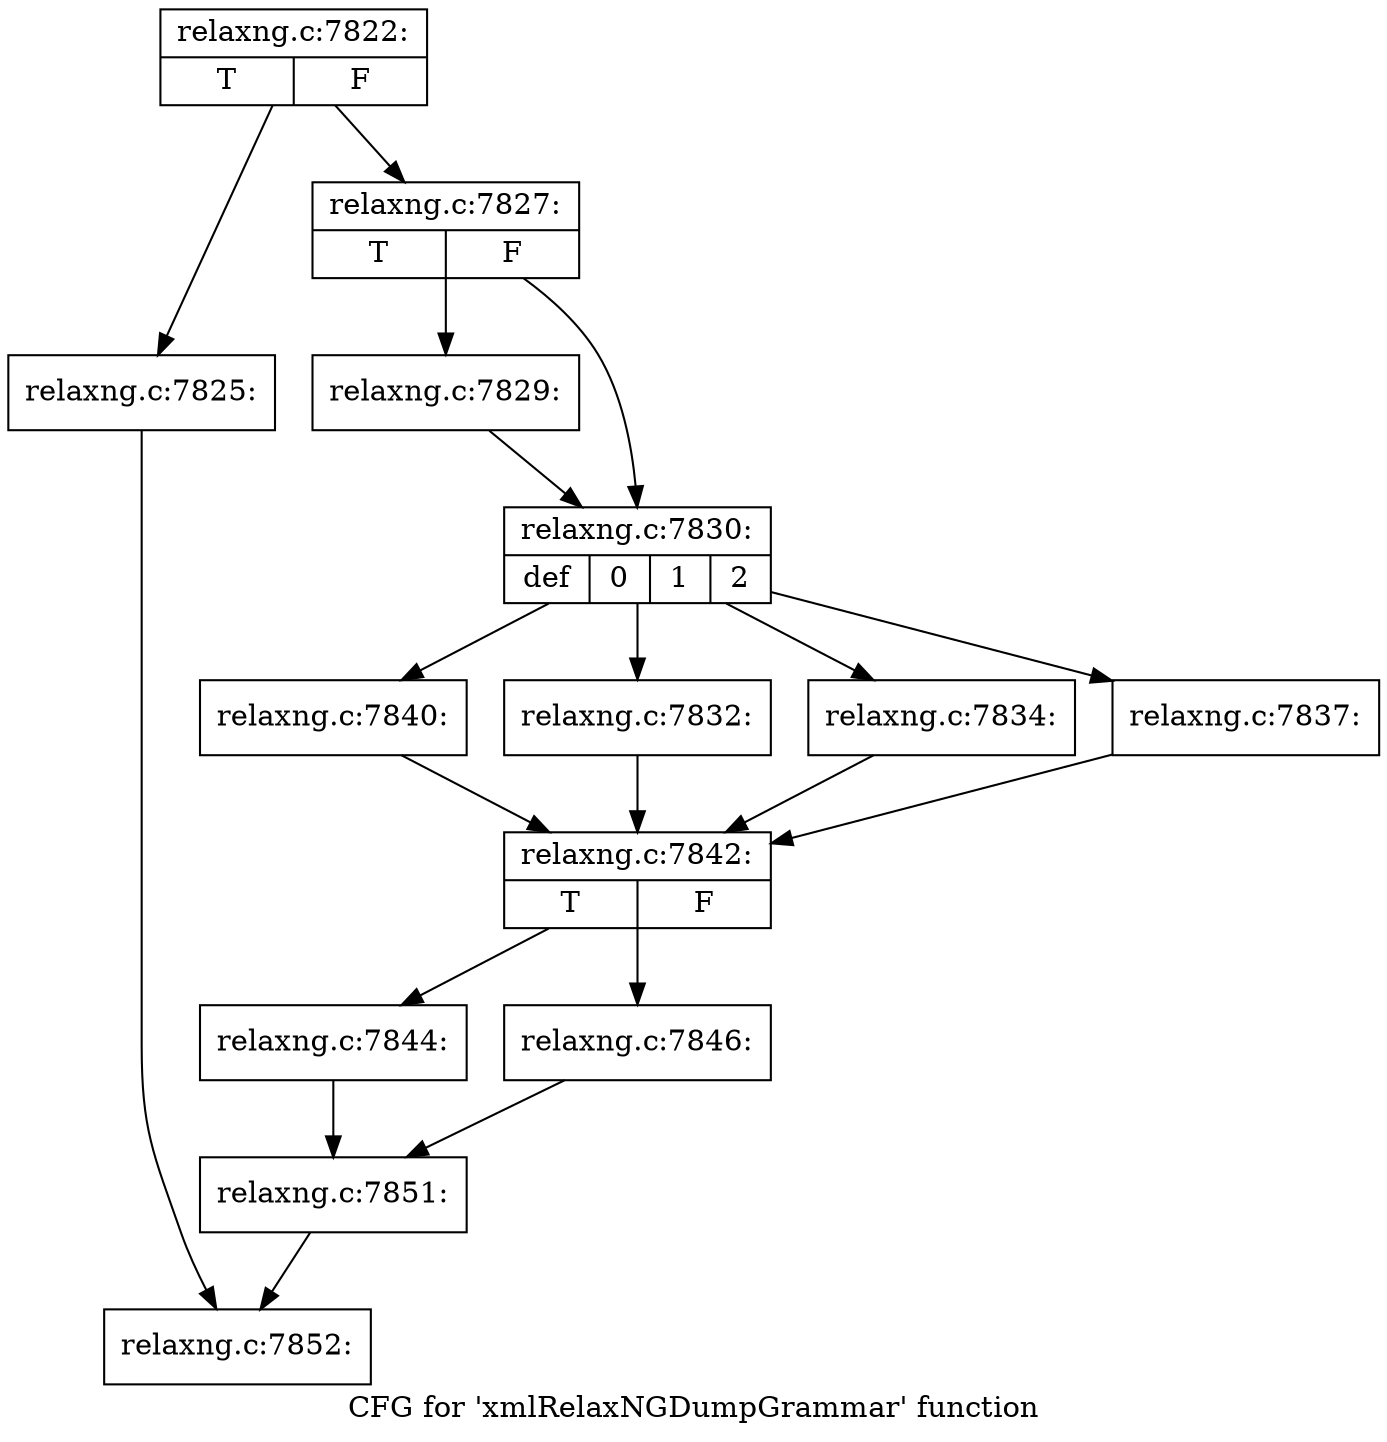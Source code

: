 digraph "CFG for 'xmlRelaxNGDumpGrammar' function" {
	label="CFG for 'xmlRelaxNGDumpGrammar' function";

	Node0x3e82090 [shape=record,label="{relaxng.c:7822:|{<s0>T|<s1>F}}"];
	Node0x3e82090 -> Node0x3eb6160;
	Node0x3e82090 -> Node0x3eb61b0;
	Node0x3eb6160 [shape=record,label="{relaxng.c:7825:}"];
	Node0x3eb6160 -> Node0x3eb1e70;
	Node0x3eb61b0 [shape=record,label="{relaxng.c:7827:|{<s0>T|<s1>F}}"];
	Node0x3eb61b0 -> Node0x3eb6890;
	Node0x3eb61b0 -> Node0x3eb68e0;
	Node0x3eb6890 [shape=record,label="{relaxng.c:7829:}"];
	Node0x3eb6890 -> Node0x3eb68e0;
	Node0x3eb68e0 [shape=record,label="{relaxng.c:7830:|{<s0>def|<s1>0|<s2>1|<s3>2}}"];
	Node0x3eb68e0 -> Node0x3eb70c0;
	Node0x3eb68e0 -> Node0x3eb7400;
	Node0x3eb68e0 -> Node0x3eb74e0;
	Node0x3eb68e0 -> Node0x3eb78f0;
	Node0x3eb7400 [shape=record,label="{relaxng.c:7832:}"];
	Node0x3eb7400 -> Node0x3eb6eb0;
	Node0x3eb74e0 [shape=record,label="{relaxng.c:7834:}"];
	Node0x3eb74e0 -> Node0x3eb6eb0;
	Node0x3eb78f0 [shape=record,label="{relaxng.c:7837:}"];
	Node0x3eb78f0 -> Node0x3eb6eb0;
	Node0x3eb70c0 [shape=record,label="{relaxng.c:7840:}"];
	Node0x3eb70c0 -> Node0x3eb6eb0;
	Node0x3eb6eb0 [shape=record,label="{relaxng.c:7842:|{<s0>T|<s1>F}}"];
	Node0x3eb6eb0 -> Node0x3eb84a0;
	Node0x3eb6eb0 -> Node0x3eb8540;
	Node0x3eb84a0 [shape=record,label="{relaxng.c:7844:}"];
	Node0x3eb84a0 -> Node0x3eb84f0;
	Node0x3eb8540 [shape=record,label="{relaxng.c:7846:}"];
	Node0x3eb8540 -> Node0x3eb84f0;
	Node0x3eb84f0 [shape=record,label="{relaxng.c:7851:}"];
	Node0x3eb84f0 -> Node0x3eb1e70;
	Node0x3eb1e70 [shape=record,label="{relaxng.c:7852:}"];
}
